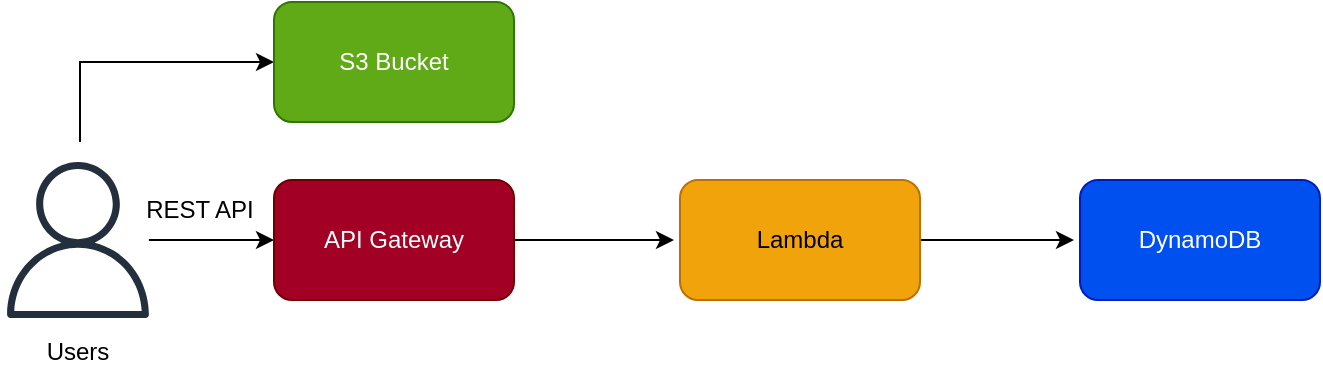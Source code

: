 <mxfile version="16.4.0" type="device"><diagram id="jMzhz_NZCcgRIBtUrKMx" name="Page-1"><mxGraphModel dx="946" dy="672" grid="1" gridSize="10" guides="1" tooltips="1" connect="1" arrows="1" fold="1" page="1" pageScale="1" pageWidth="827" pageHeight="1169" math="0" shadow="0"><root><mxCell id="0"/><mxCell id="1" parent="0"/><mxCell id="njWvc_iv5NyXoDbSy7w4-1" value="" style="edgeStyle=orthogonalEdgeStyle;rounded=0;orthogonalLoop=1;jettySize=auto;html=1;" edge="1" parent="1" source="njWvc_iv5NyXoDbSy7w4-2"><mxGeometry relative="1" as="geometry"><mxPoint x="257" y="299" as="targetPoint"/></mxGeometry></mxCell><mxCell id="njWvc_iv5NyXoDbSy7w4-2" value="" style="sketch=0;outlineConnect=0;fontColor=#232F3E;gradientColor=none;fillColor=#232F3D;strokeColor=none;dashed=0;verticalLabelPosition=bottom;verticalAlign=top;align=center;html=1;fontSize=12;fontStyle=0;aspect=fixed;pointerEvents=1;shape=mxgraph.aws4.user;" vertex="1" parent="1"><mxGeometry x="120" y="260" width="78" height="78" as="geometry"/></mxCell><mxCell id="njWvc_iv5NyXoDbSy7w4-3" value="" style="edgeStyle=orthogonalEdgeStyle;rounded=0;orthogonalLoop=1;jettySize=auto;html=1;" edge="1" parent="1"><mxGeometry relative="1" as="geometry"><mxPoint x="377" y="299" as="sourcePoint"/><mxPoint x="457" y="299" as="targetPoint"/></mxGeometry></mxCell><mxCell id="njWvc_iv5NyXoDbSy7w4-4" value="" style="edgeStyle=orthogonalEdgeStyle;rounded=0;orthogonalLoop=1;jettySize=auto;html=1;" edge="1" parent="1"><mxGeometry relative="1" as="geometry"><mxPoint x="577" y="299" as="sourcePoint"/><mxPoint x="657" y="299" as="targetPoint"/></mxGeometry></mxCell><mxCell id="njWvc_iv5NyXoDbSy7w4-5" value="" style="endArrow=classic;html=1;rounded=0;entryX=0;entryY=0.5;entryDx=0;entryDy=0;" edge="1" parent="1"><mxGeometry width="50" height="50" relative="1" as="geometry"><mxPoint x="160" y="250" as="sourcePoint"/><mxPoint x="257" y="210" as="targetPoint"/><Array as="points"><mxPoint x="160" y="210"/></Array></mxGeometry></mxCell><mxCell id="njWvc_iv5NyXoDbSy7w4-6" value="S3 Bucket" style="rounded=1;whiteSpace=wrap;html=1;strokeColor=#2D7600;fillColor=#60a917;fontColor=#ffffff;" vertex="1" parent="1"><mxGeometry x="257" y="180" width="120" height="60" as="geometry"/></mxCell><mxCell id="njWvc_iv5NyXoDbSy7w4-7" value="API Gateway" style="rounded=1;whiteSpace=wrap;html=1;strokeColor=#6F0000;fillColor=#a20025;fontColor=#ffffff;" vertex="1" parent="1"><mxGeometry x="257" y="269" width="120" height="60" as="geometry"/></mxCell><mxCell id="njWvc_iv5NyXoDbSy7w4-8" value="Lambda" style="rounded=1;whiteSpace=wrap;html=1;strokeColor=#BD7000;fillColor=#f0a30a;fontColor=#000000;" vertex="1" parent="1"><mxGeometry x="460" y="269" width="120" height="60" as="geometry"/></mxCell><mxCell id="njWvc_iv5NyXoDbSy7w4-9" value="DynamoDB" style="rounded=1;whiteSpace=wrap;html=1;strokeColor=#001DBC;fillColor=#0050ef;fontColor=#ffffff;" vertex="1" parent="1"><mxGeometry x="660" y="269" width="120" height="60" as="geometry"/></mxCell><mxCell id="njWvc_iv5NyXoDbSy7w4-10" value="REST API" style="text;html=1;strokeColor=none;fillColor=none;align=center;verticalAlign=middle;whiteSpace=wrap;rounded=0;" vertex="1" parent="1"><mxGeometry x="190" y="269" width="60" height="30" as="geometry"/></mxCell><mxCell id="njWvc_iv5NyXoDbSy7w4-11" value="Users" style="text;html=1;strokeColor=none;fillColor=none;align=center;verticalAlign=middle;whiteSpace=wrap;rounded=0;" vertex="1" parent="1"><mxGeometry x="129" y="340" width="60" height="30" as="geometry"/></mxCell></root></mxGraphModel></diagram></mxfile>